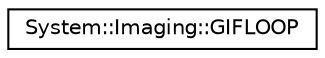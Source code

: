 digraph G
{
  edge [fontname="Helvetica",fontsize="10",labelfontname="Helvetica",labelfontsize="10"];
  node [fontname="Helvetica",fontsize="10",shape=record];
  rankdir="LR";
  Node1 [label="System::Imaging::GIFLOOP",height=0.2,width=0.4,color="black", fillcolor="white", style="filled",URL="$struct_system_1_1_imaging_1_1_g_i_f_l_o_o_p.html"];
}
